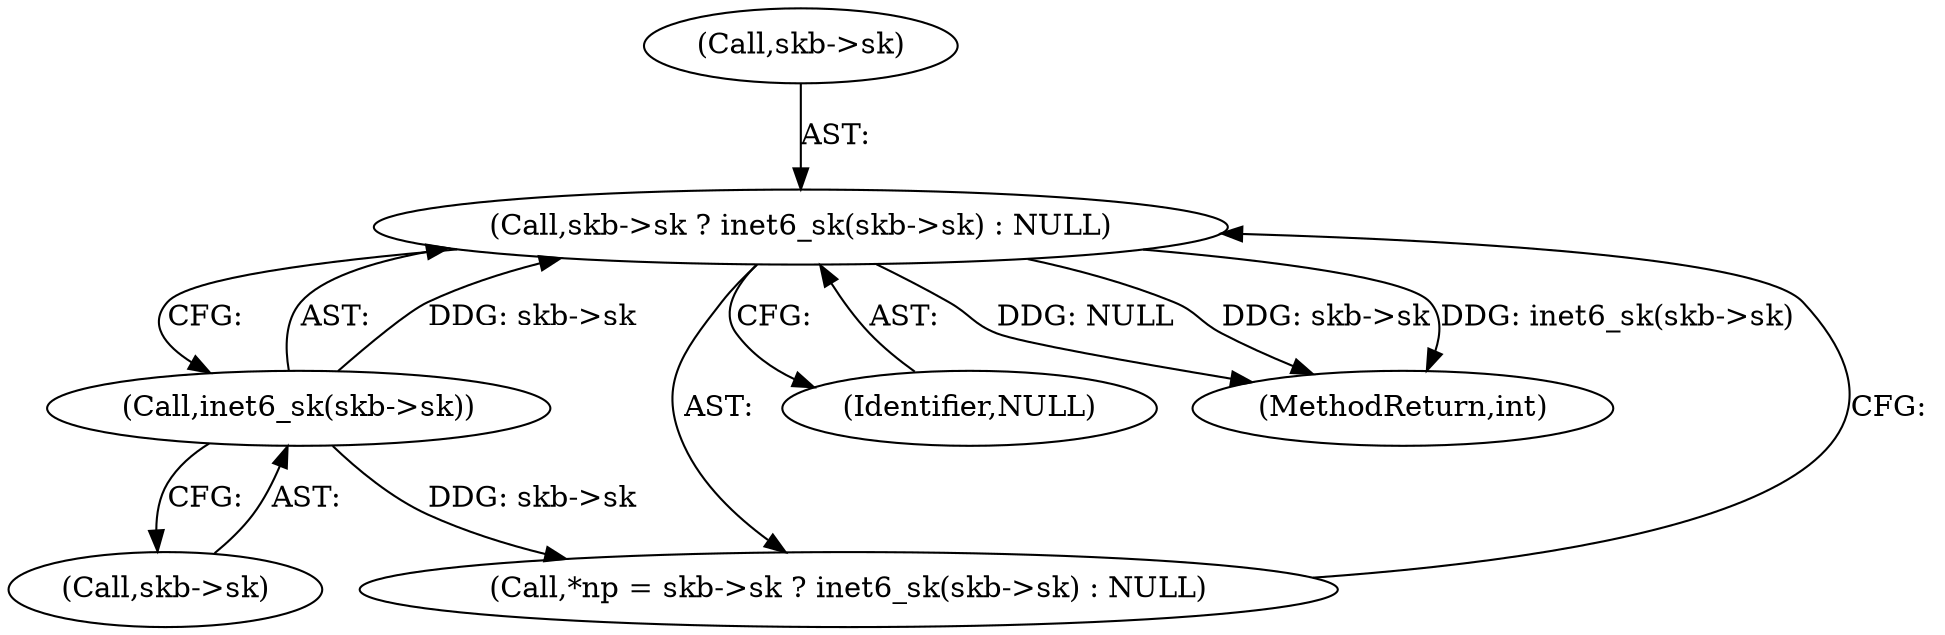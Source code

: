 digraph "0_linux_87c48fa3b4630905f98268dde838ee43626a060c_1@pointer" {
"1000133" [label="(Call,skb->sk ? inet6_sk(skb->sk) : NULL)"];
"1000137" [label="(Call,inet6_sk(skb->sk))"];
"1000131" [label="(Call,*np = skb->sk ? inet6_sk(skb->sk) : NULL)"];
"1000134" [label="(Call,skb->sk)"];
"1000138" [label="(Call,skb->sk)"];
"1000141" [label="(Identifier,NULL)"];
"1000137" [label="(Call,inet6_sk(skb->sk))"];
"1000133" [label="(Call,skb->sk ? inet6_sk(skb->sk) : NULL)"];
"1000872" [label="(MethodReturn,int)"];
"1000133" -> "1000131"  [label="AST: "];
"1000133" -> "1000137"  [label="CFG: "];
"1000133" -> "1000141"  [label="CFG: "];
"1000134" -> "1000133"  [label="AST: "];
"1000137" -> "1000133"  [label="AST: "];
"1000141" -> "1000133"  [label="AST: "];
"1000131" -> "1000133"  [label="CFG: "];
"1000133" -> "1000872"  [label="DDG: NULL"];
"1000133" -> "1000872"  [label="DDG: skb->sk"];
"1000133" -> "1000872"  [label="DDG: inet6_sk(skb->sk)"];
"1000137" -> "1000133"  [label="DDG: skb->sk"];
"1000137" -> "1000138"  [label="CFG: "];
"1000138" -> "1000137"  [label="AST: "];
"1000137" -> "1000131"  [label="DDG: skb->sk"];
}
